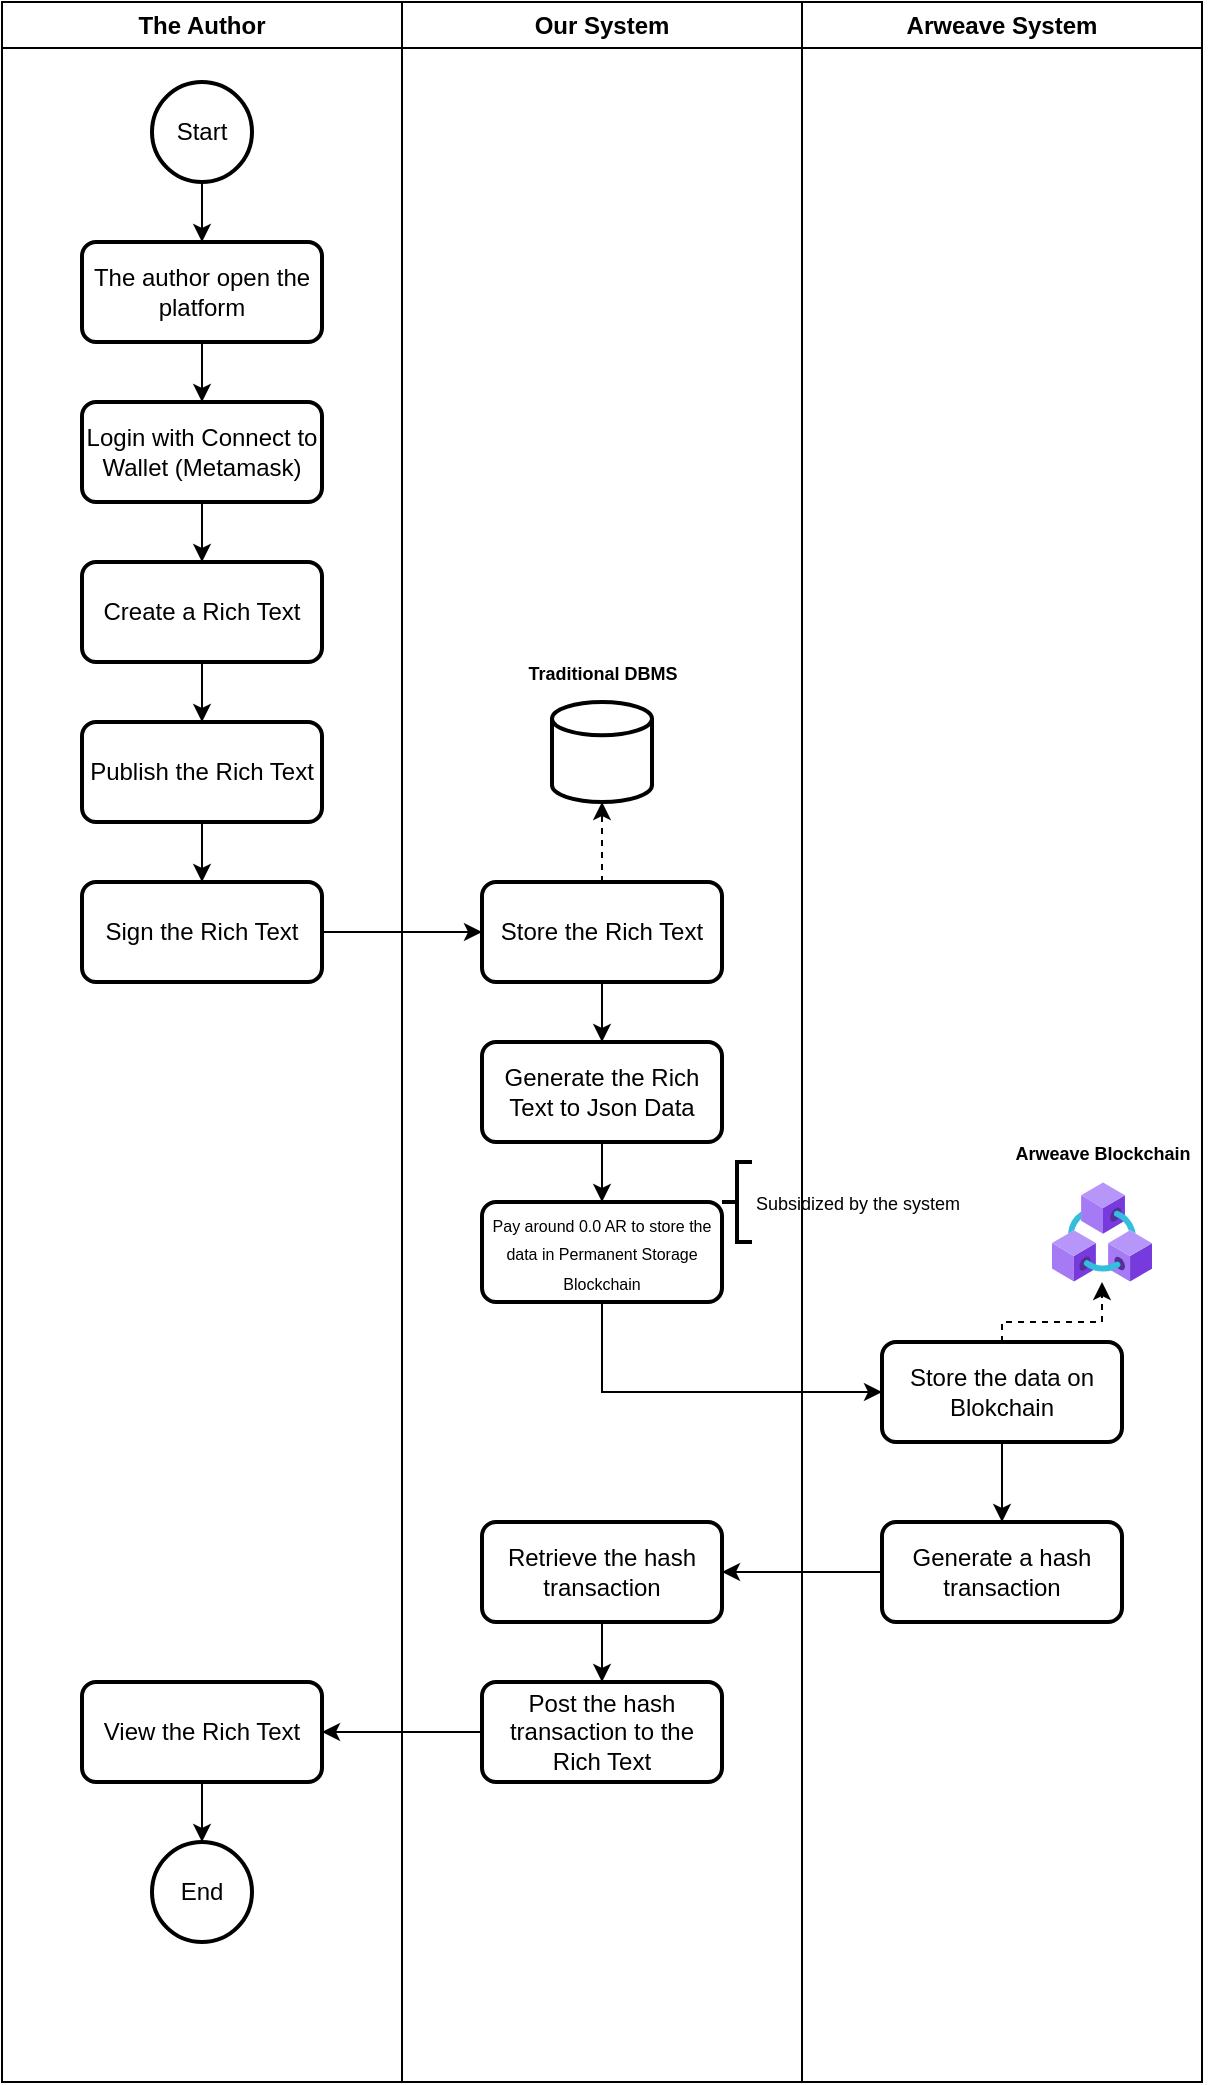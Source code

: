 <mxfile version="20.7.4" type="github">
  <diagram id="XGFYUkmxD9EXg04TaTxh" name="Page-1">
    <mxGraphModel dx="880" dy="444" grid="1" gridSize="10" guides="1" tooltips="1" connect="1" arrows="1" fold="1" page="1" pageScale="1" pageWidth="850" pageHeight="1100" math="0" shadow="0">
      <root>
        <mxCell id="0" />
        <mxCell id="1" parent="0" />
        <mxCell id="TZfGB1_blqB-UAJkKb2M-1" value="The Author" style="swimlane;whiteSpace=wrap;html=1;" parent="1" vertex="1">
          <mxGeometry x="125" y="40" width="200" height="1040" as="geometry">
            <mxRectangle x="20" y="40" width="100" height="30" as="alternateBounds" />
          </mxGeometry>
        </mxCell>
        <mxCell id="TZfGB1_blqB-UAJkKb2M-2" style="edgeStyle=orthogonalEdgeStyle;rounded=0;orthogonalLoop=1;jettySize=auto;html=1;exitX=0.5;exitY=1;exitDx=0;exitDy=0;exitPerimeter=0;entryX=0.5;entryY=0;entryDx=0;entryDy=0;" parent="TZfGB1_blqB-UAJkKb2M-1" source="TZfGB1_blqB-UAJkKb2M-3" target="TZfGB1_blqB-UAJkKb2M-5" edge="1">
          <mxGeometry relative="1" as="geometry" />
        </mxCell>
        <mxCell id="TZfGB1_blqB-UAJkKb2M-3" value="Start" style="strokeWidth=2;html=1;shape=mxgraph.flowchart.start_2;whiteSpace=wrap;" parent="TZfGB1_blqB-UAJkKb2M-1" vertex="1">
          <mxGeometry x="75" y="40" width="50" height="50" as="geometry" />
        </mxCell>
        <mxCell id="TZfGB1_blqB-UAJkKb2M-4" style="edgeStyle=orthogonalEdgeStyle;rounded=0;orthogonalLoop=1;jettySize=auto;html=1;exitX=0.5;exitY=1;exitDx=0;exitDy=0;entryX=0.5;entryY=0;entryDx=0;entryDy=0;" parent="TZfGB1_blqB-UAJkKb2M-1" source="TZfGB1_blqB-UAJkKb2M-5" target="TZfGB1_blqB-UAJkKb2M-7" edge="1">
          <mxGeometry relative="1" as="geometry" />
        </mxCell>
        <mxCell id="TZfGB1_blqB-UAJkKb2M-5" value="The author open the platform" style="rounded=1;whiteSpace=wrap;html=1;absoluteArcSize=1;arcSize=14;strokeWidth=2;" parent="TZfGB1_blqB-UAJkKb2M-1" vertex="1">
          <mxGeometry x="40" y="120" width="120" height="50" as="geometry" />
        </mxCell>
        <mxCell id="TZfGB1_blqB-UAJkKb2M-6" style="edgeStyle=orthogonalEdgeStyle;rounded=0;orthogonalLoop=1;jettySize=auto;html=1;exitX=0.5;exitY=1;exitDx=0;exitDy=0;entryX=0.5;entryY=0;entryDx=0;entryDy=0;" parent="TZfGB1_blqB-UAJkKb2M-1" source="TZfGB1_blqB-UAJkKb2M-7" target="TZfGB1_blqB-UAJkKb2M-9" edge="1">
          <mxGeometry relative="1" as="geometry" />
        </mxCell>
        <mxCell id="TZfGB1_blqB-UAJkKb2M-7" value="Login with Connect to Wallet (Metamask)" style="rounded=1;whiteSpace=wrap;html=1;absoluteArcSize=1;arcSize=14;strokeWidth=2;" parent="TZfGB1_blqB-UAJkKb2M-1" vertex="1">
          <mxGeometry x="40" y="200" width="120" height="50" as="geometry" />
        </mxCell>
        <mxCell id="TZfGB1_blqB-UAJkKb2M-8" style="edgeStyle=orthogonalEdgeStyle;rounded=0;orthogonalLoop=1;jettySize=auto;html=1;exitX=0.5;exitY=1;exitDx=0;exitDy=0;entryX=0.5;entryY=0;entryDx=0;entryDy=0;" parent="TZfGB1_blqB-UAJkKb2M-1" source="TZfGB1_blqB-UAJkKb2M-9" target="TZfGB1_blqB-UAJkKb2M-11" edge="1">
          <mxGeometry relative="1" as="geometry" />
        </mxCell>
        <mxCell id="TZfGB1_blqB-UAJkKb2M-9" value="Create a Rich Text" style="rounded=1;whiteSpace=wrap;html=1;absoluteArcSize=1;arcSize=14;strokeWidth=2;" parent="TZfGB1_blqB-UAJkKb2M-1" vertex="1">
          <mxGeometry x="40" y="280" width="120" height="50" as="geometry" />
        </mxCell>
        <mxCell id="TZfGB1_blqB-UAJkKb2M-10" style="edgeStyle=orthogonalEdgeStyle;rounded=0;orthogonalLoop=1;jettySize=auto;html=1;exitX=0.5;exitY=1;exitDx=0;exitDy=0;entryX=0.5;entryY=0;entryDx=0;entryDy=0;" parent="TZfGB1_blqB-UAJkKb2M-1" source="TZfGB1_blqB-UAJkKb2M-11" target="TZfGB1_blqB-UAJkKb2M-12" edge="1">
          <mxGeometry relative="1" as="geometry" />
        </mxCell>
        <mxCell id="TZfGB1_blqB-UAJkKb2M-11" value="Publish the Rich Text" style="rounded=1;whiteSpace=wrap;html=1;absoluteArcSize=1;arcSize=14;strokeWidth=2;" parent="TZfGB1_blqB-UAJkKb2M-1" vertex="1">
          <mxGeometry x="40" y="360" width="120" height="50" as="geometry" />
        </mxCell>
        <mxCell id="TZfGB1_blqB-UAJkKb2M-12" value="Sign the Rich Text" style="rounded=1;whiteSpace=wrap;html=1;absoluteArcSize=1;arcSize=14;strokeWidth=2;" parent="TZfGB1_blqB-UAJkKb2M-1" vertex="1">
          <mxGeometry x="40" y="440" width="120" height="50" as="geometry" />
        </mxCell>
        <mxCell id="TZfGB1_blqB-UAJkKb2M-13" style="edgeStyle=orthogonalEdgeStyle;rounded=0;orthogonalLoop=1;jettySize=auto;html=1;exitX=0.5;exitY=1;exitDx=0;exitDy=0;entryX=0.5;entryY=0;entryDx=0;entryDy=0;entryPerimeter=0;fontSize=9;" parent="TZfGB1_blqB-UAJkKb2M-1" source="TZfGB1_blqB-UAJkKb2M-14" target="TZfGB1_blqB-UAJkKb2M-15" edge="1">
          <mxGeometry relative="1" as="geometry" />
        </mxCell>
        <mxCell id="TZfGB1_blqB-UAJkKb2M-14" value="View the Rich Text" style="rounded=1;whiteSpace=wrap;html=1;absoluteArcSize=1;arcSize=14;strokeWidth=2;" parent="TZfGB1_blqB-UAJkKb2M-1" vertex="1">
          <mxGeometry x="40" y="840" width="120" height="50" as="geometry" />
        </mxCell>
        <mxCell id="TZfGB1_blqB-UAJkKb2M-15" value="End" style="strokeWidth=2;html=1;shape=mxgraph.flowchart.start_2;whiteSpace=wrap;" parent="TZfGB1_blqB-UAJkKb2M-1" vertex="1">
          <mxGeometry x="75" y="920" width="50" height="50" as="geometry" />
        </mxCell>
        <mxCell id="TZfGB1_blqB-UAJkKb2M-16" value="Our System" style="swimlane;whiteSpace=wrap;html=1;" parent="1" vertex="1">
          <mxGeometry x="325" y="40" width="200" height="1040" as="geometry" />
        </mxCell>
        <mxCell id="Kgr17myhPwOwP2F73lZR-2" style="edgeStyle=orthogonalEdgeStyle;rounded=0;orthogonalLoop=1;jettySize=auto;html=1;exitX=0.5;exitY=0;exitDx=0;exitDy=0;entryX=0.5;entryY=1;entryDx=0;entryDy=0;entryPerimeter=0;dashed=1;" edge="1" parent="TZfGB1_blqB-UAJkKb2M-16" source="TZfGB1_blqB-UAJkKb2M-17" target="Kgr17myhPwOwP2F73lZR-1">
          <mxGeometry relative="1" as="geometry" />
        </mxCell>
        <mxCell id="Kgr17myhPwOwP2F73lZR-4" style="edgeStyle=orthogonalEdgeStyle;rounded=0;orthogonalLoop=1;jettySize=auto;html=1;exitX=0.5;exitY=1;exitDx=0;exitDy=0;entryX=0.5;entryY=0;entryDx=0;entryDy=0;" edge="1" parent="TZfGB1_blqB-UAJkKb2M-16" source="TZfGB1_blqB-UAJkKb2M-17" target="TZfGB1_blqB-UAJkKb2M-21">
          <mxGeometry relative="1" as="geometry" />
        </mxCell>
        <mxCell id="TZfGB1_blqB-UAJkKb2M-17" value="Store the Rich Text" style="rounded=1;whiteSpace=wrap;html=1;absoluteArcSize=1;arcSize=14;strokeWidth=2;" parent="TZfGB1_blqB-UAJkKb2M-16" vertex="1">
          <mxGeometry x="40" y="440" width="120" height="50" as="geometry" />
        </mxCell>
        <mxCell id="TZfGB1_blqB-UAJkKb2M-20" style="edgeStyle=orthogonalEdgeStyle;rounded=0;orthogonalLoop=1;jettySize=auto;html=1;exitX=0.5;exitY=1;exitDx=0;exitDy=0;entryX=0.5;entryY=0;entryDx=0;entryDy=0;fontSize=8;" parent="TZfGB1_blqB-UAJkKb2M-16" source="TZfGB1_blqB-UAJkKb2M-21" target="TZfGB1_blqB-UAJkKb2M-25" edge="1">
          <mxGeometry relative="1" as="geometry" />
        </mxCell>
        <mxCell id="TZfGB1_blqB-UAJkKb2M-21" value="Generate the Rich Text to Json Data" style="rounded=1;whiteSpace=wrap;html=1;absoluteArcSize=1;arcSize=14;strokeWidth=2;" parent="TZfGB1_blqB-UAJkKb2M-16" vertex="1">
          <mxGeometry x="40" y="520" width="120" height="50" as="geometry" />
        </mxCell>
        <mxCell id="TZfGB1_blqB-UAJkKb2M-22" style="edgeStyle=orthogonalEdgeStyle;rounded=0;orthogonalLoop=1;jettySize=auto;html=1;exitX=0.5;exitY=1;exitDx=0;exitDy=0;entryX=0.5;entryY=0;entryDx=0;entryDy=0;fontSize=9;" parent="TZfGB1_blqB-UAJkKb2M-16" source="TZfGB1_blqB-UAJkKb2M-23" target="TZfGB1_blqB-UAJkKb2M-24" edge="1">
          <mxGeometry relative="1" as="geometry" />
        </mxCell>
        <mxCell id="TZfGB1_blqB-UAJkKb2M-23" value="Retrieve the hash transaction" style="rounded=1;whiteSpace=wrap;html=1;absoluteArcSize=1;arcSize=14;strokeWidth=2;" parent="TZfGB1_blqB-UAJkKb2M-16" vertex="1">
          <mxGeometry x="40" y="760" width="120" height="50" as="geometry" />
        </mxCell>
        <mxCell id="TZfGB1_blqB-UAJkKb2M-24" value="Post the hash transaction to the Rich Text" style="rounded=1;whiteSpace=wrap;html=1;absoluteArcSize=1;arcSize=14;strokeWidth=2;" parent="TZfGB1_blqB-UAJkKb2M-16" vertex="1">
          <mxGeometry x="40" y="840" width="120" height="50" as="geometry" />
        </mxCell>
        <mxCell id="TZfGB1_blqB-UAJkKb2M-25" value="&lt;font style=&quot;font-size: 8px;&quot;&gt;Pay around 0.0 AR to store the data in Permanent Storage Blockchain&lt;/font&gt;" style="rounded=1;whiteSpace=wrap;html=1;absoluteArcSize=1;arcSize=14;strokeWidth=2;" parent="TZfGB1_blqB-UAJkKb2M-16" vertex="1">
          <mxGeometry x="40" y="600" width="120" height="50" as="geometry" />
        </mxCell>
        <mxCell id="TZfGB1_blqB-UAJkKb2M-26" value="&lt;font style=&quot;font-size: 9px;&quot;&gt;Subsidized by the system&lt;/font&gt;" style="strokeWidth=2;html=1;shape=mxgraph.flowchart.annotation_2;align=left;labelPosition=right;pointerEvents=1;rotation=0;" parent="TZfGB1_blqB-UAJkKb2M-16" vertex="1">
          <mxGeometry x="160" y="580" width="15" height="40" as="geometry" />
        </mxCell>
        <mxCell id="Kgr17myhPwOwP2F73lZR-1" value="" style="strokeWidth=2;html=1;shape=mxgraph.flowchart.database;whiteSpace=wrap;" vertex="1" parent="TZfGB1_blqB-UAJkKb2M-16">
          <mxGeometry x="75" y="350" width="50" height="50" as="geometry" />
        </mxCell>
        <mxCell id="Kgr17myhPwOwP2F73lZR-3" value="&lt;font style=&quot;font-size: 9px;&quot;&gt;&lt;b&gt;Traditional DBMS&lt;/b&gt;&lt;/font&gt;" style="text;html=1;align=center;verticalAlign=middle;resizable=0;points=[];autosize=1;strokeColor=none;fillColor=none;" vertex="1" parent="TZfGB1_blqB-UAJkKb2M-16">
          <mxGeometry x="50" y="320" width="100" height="30" as="geometry" />
        </mxCell>
        <mxCell id="TZfGB1_blqB-UAJkKb2M-34" style="edgeStyle=orthogonalEdgeStyle;rounded=0;orthogonalLoop=1;jettySize=auto;html=1;exitX=1;exitY=0.5;exitDx=0;exitDy=0;entryX=0;entryY=0.5;entryDx=0;entryDy=0;" parent="1" source="TZfGB1_blqB-UAJkKb2M-12" target="TZfGB1_blqB-UAJkKb2M-17" edge="1">
          <mxGeometry relative="1" as="geometry" />
        </mxCell>
        <mxCell id="TZfGB1_blqB-UAJkKb2M-35" style="edgeStyle=orthogonalEdgeStyle;rounded=0;orthogonalLoop=1;jettySize=auto;html=1;exitX=0;exitY=0.5;exitDx=0;exitDy=0;entryX=1;entryY=0.5;entryDx=0;entryDy=0;fontSize=9;" parent="1" source="TZfGB1_blqB-UAJkKb2M-24" target="TZfGB1_blqB-UAJkKb2M-14" edge="1">
          <mxGeometry relative="1" as="geometry" />
        </mxCell>
        <mxCell id="TZfGB1_blqB-UAJkKb2M-36" value="Arweave System" style="swimlane;whiteSpace=wrap;html=1;" parent="1" vertex="1">
          <mxGeometry x="525" y="40" width="200" height="1040" as="geometry" />
        </mxCell>
        <mxCell id="TZfGB1_blqB-UAJkKb2M-38" style="edgeStyle=orthogonalEdgeStyle;rounded=0;orthogonalLoop=1;jettySize=auto;html=1;exitX=0.5;exitY=0;exitDx=0;exitDy=0;fontSize=8;dashed=1;" parent="TZfGB1_blqB-UAJkKb2M-36" source="TZfGB1_blqB-UAJkKb2M-39" target="TZfGB1_blqB-UAJkKb2M-41" edge="1">
          <mxGeometry relative="1" as="geometry">
            <Array as="points">
              <mxPoint x="100" y="660" />
              <mxPoint x="150" y="660" />
            </Array>
          </mxGeometry>
        </mxCell>
        <mxCell id="Kgr17myhPwOwP2F73lZR-7" style="edgeStyle=orthogonalEdgeStyle;rounded=0;orthogonalLoop=1;jettySize=auto;html=1;exitX=0.5;exitY=1;exitDx=0;exitDy=0;entryX=0.5;entryY=0;entryDx=0;entryDy=0;" edge="1" parent="TZfGB1_blqB-UAJkKb2M-36" source="TZfGB1_blqB-UAJkKb2M-39" target="TZfGB1_blqB-UAJkKb2M-40">
          <mxGeometry relative="1" as="geometry" />
        </mxCell>
        <mxCell id="TZfGB1_blqB-UAJkKb2M-39" value="Store the data on Blokchain" style="rounded=1;whiteSpace=wrap;html=1;absoluteArcSize=1;arcSize=14;strokeWidth=2;" parent="TZfGB1_blqB-UAJkKb2M-36" vertex="1">
          <mxGeometry x="40" y="670" width="120" height="50" as="geometry" />
        </mxCell>
        <mxCell id="TZfGB1_blqB-UAJkKb2M-40" value="Generate a hash transaction" style="rounded=1;whiteSpace=wrap;html=1;absoluteArcSize=1;arcSize=14;strokeWidth=2;" parent="TZfGB1_blqB-UAJkKb2M-36" vertex="1">
          <mxGeometry x="40" y="760" width="120" height="50" as="geometry" />
        </mxCell>
        <mxCell id="TZfGB1_blqB-UAJkKb2M-41" value="" style="aspect=fixed;html=1;points=[];align=center;image;fontSize=12;image=img/lib/azure2/blockchain/Azure_Blockchain_Service.svg;" parent="TZfGB1_blqB-UAJkKb2M-36" vertex="1">
          <mxGeometry x="125" y="590" width="50" height="50" as="geometry" />
        </mxCell>
        <mxCell id="TZfGB1_blqB-UAJkKb2M-42" value="&lt;font style=&quot;font-size: 9px;&quot;&gt;&lt;b&gt;Arweave Blockchain&lt;/b&gt;&lt;/font&gt;" style="text;html=1;align=center;verticalAlign=middle;resizable=0;points=[];autosize=1;strokeColor=none;fillColor=none;" parent="TZfGB1_blqB-UAJkKb2M-36" vertex="1">
          <mxGeometry x="95" y="560" width="110" height="30" as="geometry" />
        </mxCell>
        <mxCell id="TZfGB1_blqB-UAJkKb2M-46" style="edgeStyle=orthogonalEdgeStyle;rounded=0;orthogonalLoop=1;jettySize=auto;html=1;exitX=0;exitY=0.5;exitDx=0;exitDy=0;entryX=1;entryY=0.5;entryDx=0;entryDy=0;fontSize=8;" parent="1" source="TZfGB1_blqB-UAJkKb2M-40" target="TZfGB1_blqB-UAJkKb2M-23" edge="1">
          <mxGeometry relative="1" as="geometry" />
        </mxCell>
        <mxCell id="Kgr17myhPwOwP2F73lZR-6" style="edgeStyle=orthogonalEdgeStyle;rounded=0;orthogonalLoop=1;jettySize=auto;html=1;exitX=0.5;exitY=1;exitDx=0;exitDy=0;entryX=0;entryY=0.5;entryDx=0;entryDy=0;" edge="1" parent="1" source="TZfGB1_blqB-UAJkKb2M-25" target="TZfGB1_blqB-UAJkKb2M-39">
          <mxGeometry relative="1" as="geometry" />
        </mxCell>
      </root>
    </mxGraphModel>
  </diagram>
</mxfile>
